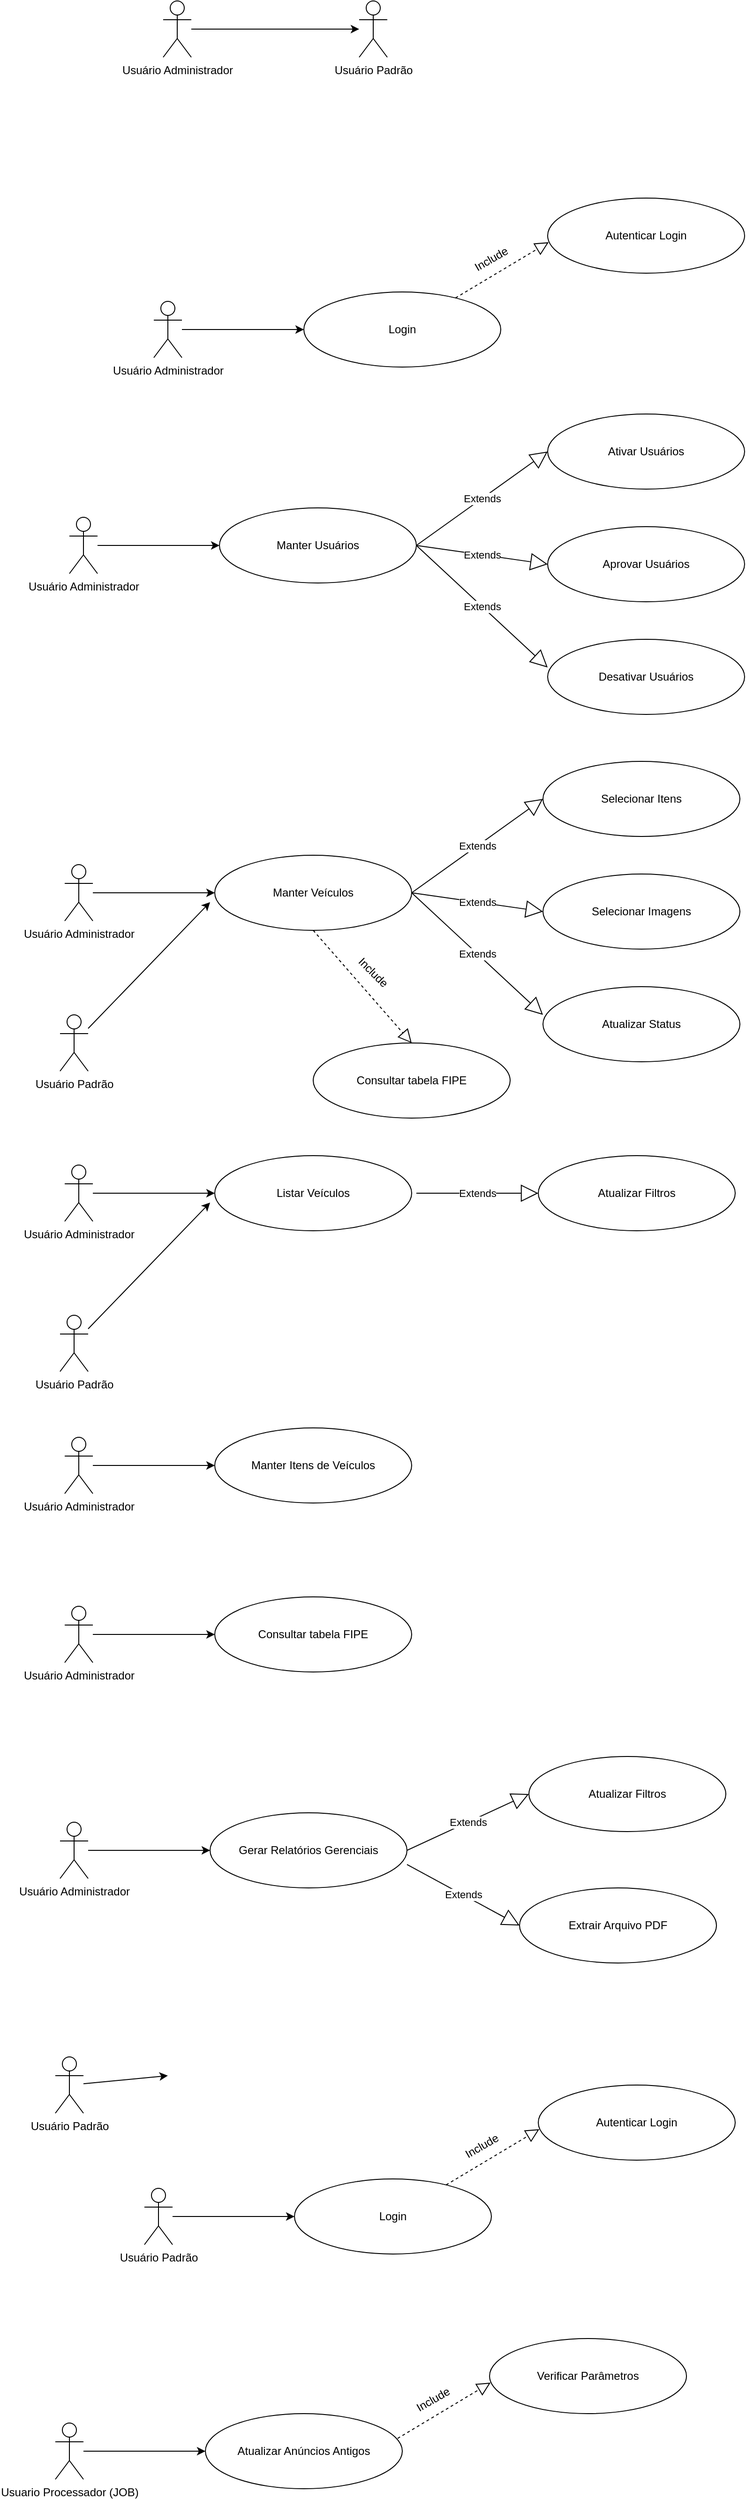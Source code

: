 <mxfile version="20.6.0" type="device"><diagram id="uteM-rp9PHrc_qoSzqyD" name="Página-1"><mxGraphModel dx="1422" dy="762" grid="1" gridSize="10" guides="1" tooltips="1" connect="1" arrows="1" fold="1" page="1" pageScale="1" pageWidth="827" pageHeight="1169" math="0" shadow="0"><root><mxCell id="0"/><mxCell id="1" parent="0"/><mxCell id="M_UciKSgprrMwnhf0Af2-1" value="Usuário Administrador" style="shape=umlActor;verticalLabelPosition=bottom;verticalAlign=top;html=1;outlineConnect=0;" parent="1" vertex="1"><mxGeometry x="190" y="210" width="30" height="60" as="geometry"/></mxCell><mxCell id="M_UciKSgprrMwnhf0Af2-2" value="Usuário Padrão" style="shape=umlActor;verticalLabelPosition=bottom;verticalAlign=top;html=1;outlineConnect=0;" parent="1" vertex="1"><mxGeometry x="399" y="210" width="30" height="60" as="geometry"/></mxCell><mxCell id="M_UciKSgprrMwnhf0Af2-7" value="" style="endArrow=classic;html=1;rounded=0;" parent="1" source="M_UciKSgprrMwnhf0Af2-1" target="M_UciKSgprrMwnhf0Af2-2" edge="1"><mxGeometry width="50" height="50" relative="1" as="geometry"><mxPoint x="450" y="360" as="sourcePoint"/><mxPoint x="500" y="310" as="targetPoint"/></mxGeometry></mxCell><mxCell id="M_UciKSgprrMwnhf0Af2-8" value="Usuário Administrador" style="shape=umlActor;verticalLabelPosition=bottom;verticalAlign=top;html=1;outlineConnect=0;" parent="1" vertex="1"><mxGeometry x="180" y="530" width="30" height="60" as="geometry"/></mxCell><mxCell id="M_UciKSgprrMwnhf0Af2-9" value="Login" style="ellipse;whiteSpace=wrap;html=1;" parent="1" vertex="1"><mxGeometry x="340" y="520" width="210" height="80" as="geometry"/></mxCell><mxCell id="M_UciKSgprrMwnhf0Af2-13" value="" style="endArrow=classic;html=1;rounded=0;entryX=0;entryY=0.5;entryDx=0;entryDy=0;" parent="1" source="M_UciKSgprrMwnhf0Af2-8" target="M_UciKSgprrMwnhf0Af2-9" edge="1"><mxGeometry width="50" height="50" relative="1" as="geometry"><mxPoint x="450" y="760" as="sourcePoint"/><mxPoint x="500" y="710" as="targetPoint"/><Array as="points"/></mxGeometry></mxCell><mxCell id="M_UciKSgprrMwnhf0Af2-16" value="Usuário Padrão" style="shape=umlActor;verticalLabelPosition=bottom;verticalAlign=top;html=1;outlineConnect=0;" parent="1" vertex="1"><mxGeometry x="170" y="2540" width="30" height="60" as="geometry"/></mxCell><mxCell id="YoOh15ePhu6UvUoK6VdK-1" value="Autenticar Login" style="ellipse;whiteSpace=wrap;html=1;" vertex="1" parent="1"><mxGeometry x="600" y="420" width="210" height="80" as="geometry"/></mxCell><mxCell id="YoOh15ePhu6UvUoK6VdK-7" value="Include" style="text;html=1;strokeColor=none;fillColor=none;align=center;verticalAlign=middle;whiteSpace=wrap;rounded=0;rotation=-30;" vertex="1" parent="1"><mxGeometry x="510" y="470" width="60" height="30" as="geometry"/></mxCell><mxCell id="YoOh15ePhu6UvUoK6VdK-9" value="" style="endArrow=block;dashed=1;endFill=0;endSize=12;html=1;rounded=0;entryX=0.005;entryY=0.588;entryDx=0;entryDy=0;entryPerimeter=0;" edge="1" parent="1" source="M_UciKSgprrMwnhf0Af2-9" target="YoOh15ePhu6UvUoK6VdK-1"><mxGeometry width="160" relative="1" as="geometry"><mxPoint x="330" y="690" as="sourcePoint"/><mxPoint x="490" y="690" as="targetPoint"/></mxGeometry></mxCell><mxCell id="YoOh15ePhu6UvUoK6VdK-10" value="Login" style="ellipse;whiteSpace=wrap;html=1;" vertex="1" parent="1"><mxGeometry x="330" y="2530" width="210" height="80" as="geometry"/></mxCell><mxCell id="YoOh15ePhu6UvUoK6VdK-11" value="" style="endArrow=classic;html=1;rounded=0;entryX=0;entryY=0.5;entryDx=0;entryDy=0;" edge="1" parent="1" target="YoOh15ePhu6UvUoK6VdK-10"><mxGeometry width="50" height="50" relative="1" as="geometry"><mxPoint x="200" y="2570" as="sourcePoint"/><mxPoint x="490" y="2720" as="targetPoint"/><Array as="points"/></mxGeometry></mxCell><mxCell id="YoOh15ePhu6UvUoK6VdK-12" value="Autenticar Login" style="ellipse;whiteSpace=wrap;html=1;" vertex="1" parent="1"><mxGeometry x="590" y="2430" width="210" height="80" as="geometry"/></mxCell><mxCell id="YoOh15ePhu6UvUoK6VdK-13" value="Include" style="text;html=1;strokeColor=none;fillColor=none;align=center;verticalAlign=middle;whiteSpace=wrap;rounded=0;rotation=-30;" vertex="1" parent="1"><mxGeometry x="500" y="2480" width="60" height="30" as="geometry"/></mxCell><mxCell id="YoOh15ePhu6UvUoK6VdK-14" value="" style="endArrow=block;dashed=1;endFill=0;endSize=12;html=1;rounded=0;entryX=0.005;entryY=0.588;entryDx=0;entryDy=0;entryPerimeter=0;" edge="1" parent="1" source="YoOh15ePhu6UvUoK6VdK-10" target="YoOh15ePhu6UvUoK6VdK-12"><mxGeometry width="160" relative="1" as="geometry"><mxPoint x="320" y="2700" as="sourcePoint"/><mxPoint x="480" y="2700" as="targetPoint"/></mxGeometry></mxCell><mxCell id="YoOh15ePhu6UvUoK6VdK-15" value="Usuário Administrador" style="shape=umlActor;verticalLabelPosition=bottom;verticalAlign=top;html=1;outlineConnect=0;" vertex="1" parent="1"><mxGeometry x="90" y="760" width="30" height="60" as="geometry"/></mxCell><mxCell id="YoOh15ePhu6UvUoK6VdK-16" value="Manter Usuários" style="ellipse;whiteSpace=wrap;html=1;" vertex="1" parent="1"><mxGeometry x="250" y="750" width="210" height="80" as="geometry"/></mxCell><mxCell id="YoOh15ePhu6UvUoK6VdK-17" value="" style="endArrow=classic;html=1;rounded=0;entryX=0;entryY=0.5;entryDx=0;entryDy=0;" edge="1" parent="1" target="YoOh15ePhu6UvUoK6VdK-16"><mxGeometry width="50" height="50" relative="1" as="geometry"><mxPoint x="120" y="790" as="sourcePoint"/><mxPoint x="410" y="940" as="targetPoint"/><Array as="points"/></mxGeometry></mxCell><mxCell id="YoOh15ePhu6UvUoK6VdK-18" value="Ativar Usuários" style="ellipse;whiteSpace=wrap;html=1;" vertex="1" parent="1"><mxGeometry x="600" y="650" width="210" height="80" as="geometry"/></mxCell><mxCell id="YoOh15ePhu6UvUoK6VdK-21" value="Aprovar Usuários" style="ellipse;whiteSpace=wrap;html=1;" vertex="1" parent="1"><mxGeometry x="600" y="770" width="210" height="80" as="geometry"/></mxCell><mxCell id="YoOh15ePhu6UvUoK6VdK-22" value="Extends" style="endArrow=block;endSize=16;endFill=0;html=1;rounded=0;entryX=0;entryY=0.5;entryDx=0;entryDy=0;exitX=1;exitY=0.5;exitDx=0;exitDy=0;" edge="1" parent="1" source="YoOh15ePhu6UvUoK6VdK-16" target="YoOh15ePhu6UvUoK6VdK-18"><mxGeometry width="160" relative="1" as="geometry"><mxPoint x="330" y="810" as="sourcePoint"/><mxPoint x="490" y="810" as="targetPoint"/></mxGeometry></mxCell><mxCell id="YoOh15ePhu6UvUoK6VdK-24" value="Extends" style="endArrow=block;endSize=16;endFill=0;html=1;rounded=0;entryX=0;entryY=0.5;entryDx=0;entryDy=0;exitX=1;exitY=0.5;exitDx=0;exitDy=0;" edge="1" parent="1" source="YoOh15ePhu6UvUoK6VdK-16" target="YoOh15ePhu6UvUoK6VdK-21"><mxGeometry width="160" relative="1" as="geometry"><mxPoint x="460.05" y="780" as="sourcePoint"/><mxPoint x="639.95" y="736" as="targetPoint"/></mxGeometry></mxCell><mxCell id="YoOh15ePhu6UvUoK6VdK-25" value="Desativar Usuários" style="ellipse;whiteSpace=wrap;html=1;" vertex="1" parent="1"><mxGeometry x="600" y="890" width="210" height="80" as="geometry"/></mxCell><mxCell id="YoOh15ePhu6UvUoK6VdK-26" value="Extends" style="endArrow=block;endSize=16;endFill=0;html=1;rounded=0;entryX=0;entryY=0.375;entryDx=0;entryDy=0;exitX=1;exitY=0.5;exitDx=0;exitDy=0;entryPerimeter=0;" edge="1" parent="1" source="YoOh15ePhu6UvUoK6VdK-16" target="YoOh15ePhu6UvUoK6VdK-25"><mxGeometry width="160" relative="1" as="geometry"><mxPoint x="470" y="800" as="sourcePoint"/><mxPoint x="610" y="820" as="targetPoint"/></mxGeometry></mxCell><mxCell id="YoOh15ePhu6UvUoK6VdK-27" value="Usuário Administrador" style="shape=umlActor;verticalLabelPosition=bottom;verticalAlign=top;html=1;outlineConnect=0;" vertex="1" parent="1"><mxGeometry x="85" y="1130" width="30" height="60" as="geometry"/></mxCell><mxCell id="YoOh15ePhu6UvUoK6VdK-28" value="Manter Veículos" style="ellipse;whiteSpace=wrap;html=1;" vertex="1" parent="1"><mxGeometry x="245" y="1120" width="210" height="80" as="geometry"/></mxCell><mxCell id="YoOh15ePhu6UvUoK6VdK-29" value="" style="endArrow=classic;html=1;rounded=0;entryX=0;entryY=0.5;entryDx=0;entryDy=0;" edge="1" parent="1" target="YoOh15ePhu6UvUoK6VdK-28"><mxGeometry width="50" height="50" relative="1" as="geometry"><mxPoint x="115" y="1160" as="sourcePoint"/><mxPoint x="405" y="1310" as="targetPoint"/><Array as="points"/></mxGeometry></mxCell><mxCell id="YoOh15ePhu6UvUoK6VdK-30" value="Selecionar Itens" style="ellipse;whiteSpace=wrap;html=1;" vertex="1" parent="1"><mxGeometry x="595" y="1020" width="210" height="80" as="geometry"/></mxCell><mxCell id="YoOh15ePhu6UvUoK6VdK-31" value="Selecionar Imagens" style="ellipse;whiteSpace=wrap;html=1;" vertex="1" parent="1"><mxGeometry x="595" y="1140" width="210" height="80" as="geometry"/></mxCell><mxCell id="YoOh15ePhu6UvUoK6VdK-32" value="Extends" style="endArrow=block;endSize=16;endFill=0;html=1;rounded=0;entryX=0;entryY=0.5;entryDx=0;entryDy=0;exitX=1;exitY=0.5;exitDx=0;exitDy=0;" edge="1" parent="1" source="YoOh15ePhu6UvUoK6VdK-28" target="YoOh15ePhu6UvUoK6VdK-30"><mxGeometry width="160" relative="1" as="geometry"><mxPoint x="325" y="1180" as="sourcePoint"/><mxPoint x="485" y="1180" as="targetPoint"/></mxGeometry></mxCell><mxCell id="YoOh15ePhu6UvUoK6VdK-33" value="Extends" style="endArrow=block;endSize=16;endFill=0;html=1;rounded=0;entryX=0;entryY=0.5;entryDx=0;entryDy=0;exitX=1;exitY=0.5;exitDx=0;exitDy=0;" edge="1" parent="1" source="YoOh15ePhu6UvUoK6VdK-28" target="YoOh15ePhu6UvUoK6VdK-31"><mxGeometry width="160" relative="1" as="geometry"><mxPoint x="455.05" y="1150" as="sourcePoint"/><mxPoint x="634.95" y="1106" as="targetPoint"/></mxGeometry></mxCell><mxCell id="YoOh15ePhu6UvUoK6VdK-34" value="Atualizar Status" style="ellipse;whiteSpace=wrap;html=1;" vertex="1" parent="1"><mxGeometry x="595" y="1260" width="210" height="80" as="geometry"/></mxCell><mxCell id="YoOh15ePhu6UvUoK6VdK-35" value="Extends" style="endArrow=block;endSize=16;endFill=0;html=1;rounded=0;entryX=0;entryY=0.375;entryDx=0;entryDy=0;exitX=1;exitY=0.5;exitDx=0;exitDy=0;entryPerimeter=0;" edge="1" parent="1" source="YoOh15ePhu6UvUoK6VdK-28" target="YoOh15ePhu6UvUoK6VdK-34"><mxGeometry width="160" relative="1" as="geometry"><mxPoint x="465" y="1170" as="sourcePoint"/><mxPoint x="605" y="1190" as="targetPoint"/></mxGeometry></mxCell><mxCell id="YoOh15ePhu6UvUoK6VdK-36" value="Usuário Padrão" style="shape=umlActor;verticalLabelPosition=bottom;verticalAlign=top;html=1;outlineConnect=0;" vertex="1" parent="1"><mxGeometry x="80" y="1290" width="30" height="60" as="geometry"/></mxCell><mxCell id="YoOh15ePhu6UvUoK6VdK-37" value="" style="endArrow=classic;html=1;rounded=0;" edge="1" parent="1" source="YoOh15ePhu6UvUoK6VdK-36"><mxGeometry width="50" height="50" relative="1" as="geometry"><mxPoint x="125" y="1170" as="sourcePoint"/><mxPoint x="240" y="1170" as="targetPoint"/><Array as="points"/></mxGeometry></mxCell><mxCell id="YoOh15ePhu6UvUoK6VdK-38" value="Usuário Administrador" style="shape=umlActor;verticalLabelPosition=bottom;verticalAlign=top;html=1;outlineConnect=0;" vertex="1" parent="1"><mxGeometry x="85" y="1450" width="30" height="60" as="geometry"/></mxCell><mxCell id="YoOh15ePhu6UvUoK6VdK-39" value="Listar Veículos" style="ellipse;whiteSpace=wrap;html=1;" vertex="1" parent="1"><mxGeometry x="245" y="1440" width="210" height="80" as="geometry"/></mxCell><mxCell id="YoOh15ePhu6UvUoK6VdK-40" value="" style="endArrow=classic;html=1;rounded=0;entryX=0;entryY=0.5;entryDx=0;entryDy=0;" edge="1" parent="1" target="YoOh15ePhu6UvUoK6VdK-39"><mxGeometry width="50" height="50" relative="1" as="geometry"><mxPoint x="115" y="1480" as="sourcePoint"/><mxPoint x="405" y="1630" as="targetPoint"/><Array as="points"/></mxGeometry></mxCell><mxCell id="YoOh15ePhu6UvUoK6VdK-41" value="Usuário Padrão" style="shape=umlActor;verticalLabelPosition=bottom;verticalAlign=top;html=1;outlineConnect=0;" vertex="1" parent="1"><mxGeometry x="80" y="1610" width="30" height="60" as="geometry"/></mxCell><mxCell id="YoOh15ePhu6UvUoK6VdK-42" value="" style="endArrow=classic;html=1;rounded=0;" edge="1" parent="1" source="YoOh15ePhu6UvUoK6VdK-41"><mxGeometry width="50" height="50" relative="1" as="geometry"><mxPoint x="125" y="1490" as="sourcePoint"/><mxPoint x="240" y="1490" as="targetPoint"/><Array as="points"/></mxGeometry></mxCell><mxCell id="YoOh15ePhu6UvUoK6VdK-43" value="Atualizar Filtros" style="ellipse;whiteSpace=wrap;html=1;" vertex="1" parent="1"><mxGeometry x="590" y="1440" width="210" height="80" as="geometry"/></mxCell><mxCell id="YoOh15ePhu6UvUoK6VdK-44" value="Extends" style="endArrow=block;endSize=16;endFill=0;html=1;rounded=0;entryX=0;entryY=0.375;entryDx=0;entryDy=0;entryPerimeter=0;" edge="1" parent="1"><mxGeometry width="160" relative="1" as="geometry"><mxPoint x="460" y="1480" as="sourcePoint"/><mxPoint x="590" y="1480" as="targetPoint"/></mxGeometry></mxCell><mxCell id="YoOh15ePhu6UvUoK6VdK-45" value="Usuário Administrador" style="shape=umlActor;verticalLabelPosition=bottom;verticalAlign=top;html=1;outlineConnect=0;" vertex="1" parent="1"><mxGeometry x="85" y="1740" width="30" height="60" as="geometry"/></mxCell><mxCell id="YoOh15ePhu6UvUoK6VdK-46" value="Manter Itens de Veículos" style="ellipse;whiteSpace=wrap;html=1;" vertex="1" parent="1"><mxGeometry x="245" y="1730" width="210" height="80" as="geometry"/></mxCell><mxCell id="YoOh15ePhu6UvUoK6VdK-47" value="" style="endArrow=classic;html=1;rounded=0;entryX=0;entryY=0.5;entryDx=0;entryDy=0;" edge="1" parent="1" target="YoOh15ePhu6UvUoK6VdK-46"><mxGeometry width="50" height="50" relative="1" as="geometry"><mxPoint x="115" y="1770" as="sourcePoint"/><mxPoint x="405" y="1920" as="targetPoint"/><Array as="points"/></mxGeometry></mxCell><mxCell id="YoOh15ePhu6UvUoK6VdK-48" value="Usuário Padrão" style="shape=umlActor;verticalLabelPosition=bottom;verticalAlign=top;html=1;outlineConnect=0;" vertex="1" parent="1"><mxGeometry x="75" y="2400" width="30" height="60" as="geometry"/></mxCell><mxCell id="YoOh15ePhu6UvUoK6VdK-49" value="" style="endArrow=classic;html=1;rounded=0;" edge="1" parent="1" source="YoOh15ePhu6UvUoK6VdK-48"><mxGeometry width="50" height="50" relative="1" as="geometry"><mxPoint x="120" y="2280" as="sourcePoint"/><mxPoint x="195" y="2420" as="targetPoint"/><Array as="points"/></mxGeometry></mxCell><mxCell id="YoOh15ePhu6UvUoK6VdK-52" value="Usuário Administrador" style="shape=umlActor;verticalLabelPosition=bottom;verticalAlign=top;html=1;outlineConnect=0;" vertex="1" parent="1"><mxGeometry x="85" y="1920" width="30" height="60" as="geometry"/></mxCell><mxCell id="YoOh15ePhu6UvUoK6VdK-53" value="Consultar tabela FIPE" style="ellipse;whiteSpace=wrap;html=1;" vertex="1" parent="1"><mxGeometry x="245" y="1910" width="210" height="80" as="geometry"/></mxCell><mxCell id="YoOh15ePhu6UvUoK6VdK-54" value="" style="endArrow=classic;html=1;rounded=0;entryX=0;entryY=0.5;entryDx=0;entryDy=0;" edge="1" parent="1" target="YoOh15ePhu6UvUoK6VdK-53"><mxGeometry width="50" height="50" relative="1" as="geometry"><mxPoint x="115" y="1950" as="sourcePoint"/><mxPoint x="405" y="2100" as="targetPoint"/><Array as="points"/></mxGeometry></mxCell><mxCell id="YoOh15ePhu6UvUoK6VdK-55" value="Usuário Administrador" style="shape=umlActor;verticalLabelPosition=bottom;verticalAlign=top;html=1;outlineConnect=0;" vertex="1" parent="1"><mxGeometry x="80" y="2150" width="30" height="60" as="geometry"/></mxCell><mxCell id="YoOh15ePhu6UvUoK6VdK-56" value="Gerar Relatórios Gerenciais" style="ellipse;whiteSpace=wrap;html=1;" vertex="1" parent="1"><mxGeometry x="240" y="2140" width="210" height="80" as="geometry"/></mxCell><mxCell id="YoOh15ePhu6UvUoK6VdK-57" value="" style="endArrow=classic;html=1;rounded=0;entryX=0;entryY=0.5;entryDx=0;entryDy=0;" edge="1" parent="1" target="YoOh15ePhu6UvUoK6VdK-56"><mxGeometry width="50" height="50" relative="1" as="geometry"><mxPoint x="110" y="2180" as="sourcePoint"/><mxPoint x="400" y="2330" as="targetPoint"/><Array as="points"/></mxGeometry></mxCell><mxCell id="YoOh15ePhu6UvUoK6VdK-58" value="Atualizar Filtros" style="ellipse;whiteSpace=wrap;html=1;" vertex="1" parent="1"><mxGeometry x="580" y="2080" width="210" height="80" as="geometry"/></mxCell><mxCell id="YoOh15ePhu6UvUoK6VdK-59" value="Extends" style="endArrow=block;endSize=16;endFill=0;html=1;rounded=0;entryX=0;entryY=0.375;entryDx=0;entryDy=0;entryPerimeter=0;exitX=1;exitY=0.5;exitDx=0;exitDy=0;" edge="1" parent="1" source="YoOh15ePhu6UvUoK6VdK-56"><mxGeometry width="160" relative="1" as="geometry"><mxPoint x="450" y="2120" as="sourcePoint"/><mxPoint x="580" y="2120" as="targetPoint"/></mxGeometry></mxCell><mxCell id="YoOh15ePhu6UvUoK6VdK-60" value="Extrair Arquivo PDF" style="ellipse;whiteSpace=wrap;html=1;" vertex="1" parent="1"><mxGeometry x="570" y="2220" width="210" height="80" as="geometry"/></mxCell><mxCell id="YoOh15ePhu6UvUoK6VdK-61" value="Extends" style="endArrow=block;endSize=16;endFill=0;html=1;rounded=0;entryX=0;entryY=0.375;entryDx=0;entryDy=0;entryPerimeter=0;exitX=1;exitY=0.688;exitDx=0;exitDy=0;exitPerimeter=0;" edge="1" parent="1" source="YoOh15ePhu6UvUoK6VdK-56"><mxGeometry width="160" relative="1" as="geometry"><mxPoint x="440" y="2260" as="sourcePoint"/><mxPoint x="570" y="2260" as="targetPoint"/></mxGeometry></mxCell><mxCell id="YoOh15ePhu6UvUoK6VdK-62" value="Consultar tabela FIPE" style="ellipse;whiteSpace=wrap;html=1;" vertex="1" parent="1"><mxGeometry x="350" y="1320" width="210" height="80" as="geometry"/></mxCell><mxCell id="YoOh15ePhu6UvUoK6VdK-63" value="" style="endArrow=block;dashed=1;endFill=0;endSize=12;html=1;rounded=0;entryX=0.5;entryY=0;entryDx=0;entryDy=0;exitX=0.5;exitY=1;exitDx=0;exitDy=0;" edge="1" parent="1" source="YoOh15ePhu6UvUoK6VdK-28" target="YoOh15ePhu6UvUoK6VdK-62"><mxGeometry width="160" relative="1" as="geometry"><mxPoint x="340.003" y="1340.0" as="sourcePoint"/><mxPoint x="439.08" y="1280.64" as="targetPoint"/></mxGeometry></mxCell><mxCell id="YoOh15ePhu6UvUoK6VdK-64" value="Include" style="text;html=1;strokeColor=none;fillColor=none;align=center;verticalAlign=middle;whiteSpace=wrap;rounded=0;rotation=45;" vertex="1" parent="1"><mxGeometry x="384" y="1230" width="60" height="30" as="geometry"/></mxCell><mxCell id="YoOh15ePhu6UvUoK6VdK-65" value="Usuario Processador (JOB)" style="shape=umlActor;verticalLabelPosition=bottom;verticalAlign=top;html=1;outlineConnect=0;" vertex="1" parent="1"><mxGeometry x="75" y="2790" width="30" height="60" as="geometry"/></mxCell><mxCell id="YoOh15ePhu6UvUoK6VdK-66" value="Atualizar Anúncios Antigos" style="ellipse;whiteSpace=wrap;html=1;" vertex="1" parent="1"><mxGeometry x="235" y="2780" width="210" height="80" as="geometry"/></mxCell><mxCell id="YoOh15ePhu6UvUoK6VdK-67" value="" style="endArrow=classic;html=1;rounded=0;entryX=0;entryY=0.5;entryDx=0;entryDy=0;" edge="1" parent="1" target="YoOh15ePhu6UvUoK6VdK-66"><mxGeometry width="50" height="50" relative="1" as="geometry"><mxPoint x="105" y="2820" as="sourcePoint"/><mxPoint x="395" y="2970" as="targetPoint"/><Array as="points"/></mxGeometry></mxCell><mxCell id="YoOh15ePhu6UvUoK6VdK-68" value="Verificar Parâmetros" style="ellipse;whiteSpace=wrap;html=1;" vertex="1" parent="1"><mxGeometry x="538.03" y="2700" width="210" height="80" as="geometry"/></mxCell><mxCell id="YoOh15ePhu6UvUoK6VdK-69" value="Include" style="text;html=1;strokeColor=none;fillColor=none;align=center;verticalAlign=middle;whiteSpace=wrap;rounded=0;rotation=-30;" vertex="1" parent="1"><mxGeometry x="448.03" y="2750" width="60" height="30" as="geometry"/></mxCell><mxCell id="YoOh15ePhu6UvUoK6VdK-70" value="" style="endArrow=block;dashed=1;endFill=0;endSize=12;html=1;rounded=0;entryX=0.005;entryY=0.588;entryDx=0;entryDy=0;entryPerimeter=0;" edge="1" parent="1" target="YoOh15ePhu6UvUoK6VdK-68"><mxGeometry width="160" relative="1" as="geometry"><mxPoint x="440.003" y="2806.4" as="sourcePoint"/><mxPoint x="428.03" y="2970" as="targetPoint"/></mxGeometry></mxCell></root></mxGraphModel></diagram></mxfile>